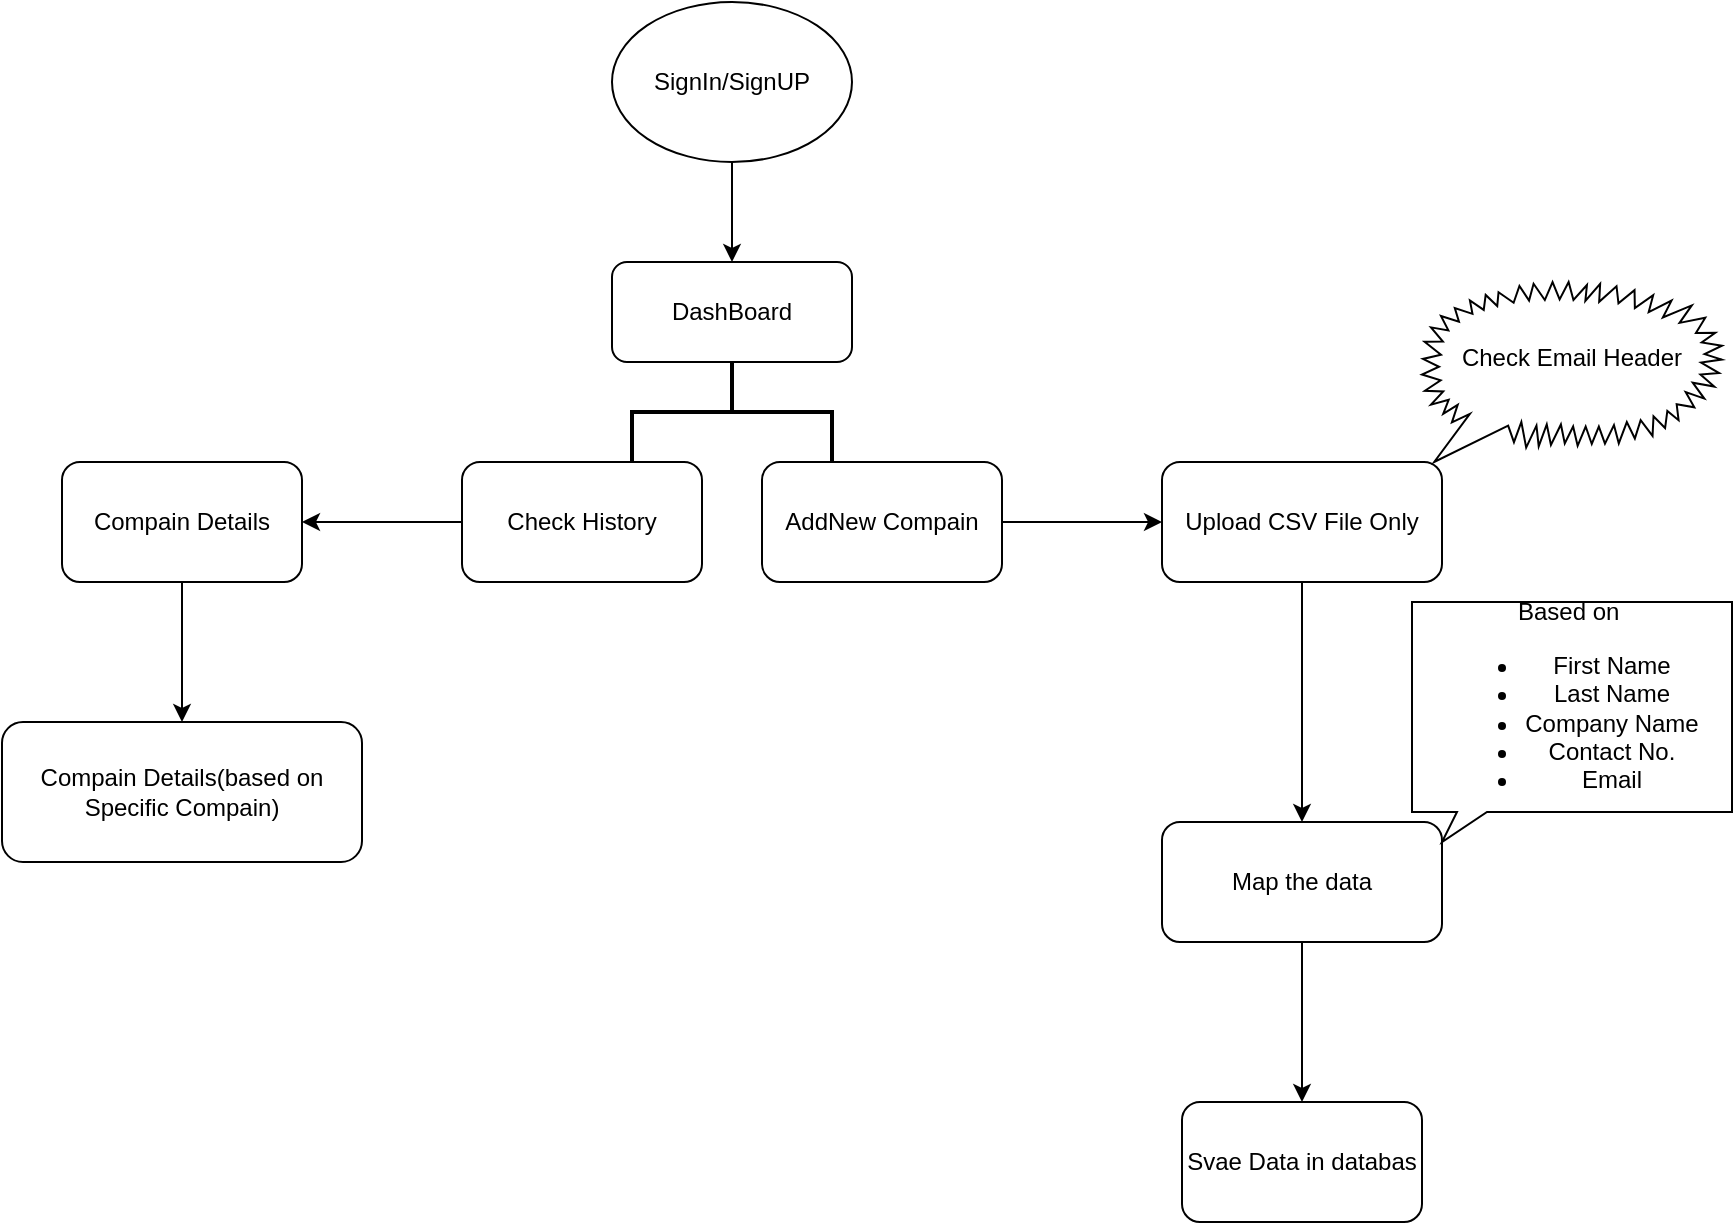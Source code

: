 <mxfile version="25.0.3">
  <diagram name="Page-1" id="yAvOY6v_R_DVjkY3Rf0n">
    <mxGraphModel dx="1467" dy="1887" grid="1" gridSize="10" guides="1" tooltips="1" connect="1" arrows="1" fold="1" page="1" pageScale="1" pageWidth="850" pageHeight="1100" math="0" shadow="0">
      <root>
        <mxCell id="0" />
        <mxCell id="1" parent="0" />
        <mxCell id="ksr5oNeSZPBKfkLmr4XX-3" value="" style="edgeStyle=orthogonalEdgeStyle;rounded=0;orthogonalLoop=1;jettySize=auto;html=1;" edge="1" parent="1" source="ksr5oNeSZPBKfkLmr4XX-1" target="ksr5oNeSZPBKfkLmr4XX-2">
          <mxGeometry relative="1" as="geometry" />
        </mxCell>
        <mxCell id="ksr5oNeSZPBKfkLmr4XX-1" value="SignIn/SignUP" style="ellipse;whiteSpace=wrap;html=1;" vertex="1" parent="1">
          <mxGeometry x="365" y="-1060" width="120" height="80" as="geometry" />
        </mxCell>
        <mxCell id="ksr5oNeSZPBKfkLmr4XX-2" value="DashBoard" style="rounded=1;whiteSpace=wrap;html=1;" vertex="1" parent="1">
          <mxGeometry x="365" y="-930" width="120" height="50" as="geometry" />
        </mxCell>
        <mxCell id="ksr5oNeSZPBKfkLmr4XX-33" value="" style="edgeStyle=orthogonalEdgeStyle;rounded=0;orthogonalLoop=1;jettySize=auto;html=1;" edge="1" parent="1" source="ksr5oNeSZPBKfkLmr4XX-10" target="ksr5oNeSZPBKfkLmr4XX-32">
          <mxGeometry relative="1" as="geometry" />
        </mxCell>
        <mxCell id="ksr5oNeSZPBKfkLmr4XX-10" value="AddNew Compain" style="whiteSpace=wrap;html=1;rounded=1;" vertex="1" parent="1">
          <mxGeometry x="440" y="-830" width="120" height="60" as="geometry" />
        </mxCell>
        <mxCell id="ksr5oNeSZPBKfkLmr4XX-29" value="" style="edgeStyle=orthogonalEdgeStyle;rounded=0;orthogonalLoop=1;jettySize=auto;html=1;" edge="1" parent="1" source="ksr5oNeSZPBKfkLmr4XX-14" target="ksr5oNeSZPBKfkLmr4XX-28">
          <mxGeometry relative="1" as="geometry" />
        </mxCell>
        <mxCell id="ksr5oNeSZPBKfkLmr4XX-14" value="Check History" style="rounded=1;whiteSpace=wrap;html=1;" vertex="1" parent="1">
          <mxGeometry x="290" y="-830" width="120" height="60" as="geometry" />
        </mxCell>
        <mxCell id="ksr5oNeSZPBKfkLmr4XX-23" value="" style="strokeWidth=2;html=1;shape=mxgraph.flowchart.annotation_2;align=left;labelPosition=right;pointerEvents=1;direction=south;" vertex="1" parent="1">
          <mxGeometry x="375" y="-880" width="100" height="50" as="geometry" />
        </mxCell>
        <mxCell id="ksr5oNeSZPBKfkLmr4XX-31" value="" style="edgeStyle=orthogonalEdgeStyle;rounded=0;orthogonalLoop=1;jettySize=auto;html=1;" edge="1" parent="1" source="ksr5oNeSZPBKfkLmr4XX-28" target="ksr5oNeSZPBKfkLmr4XX-30">
          <mxGeometry relative="1" as="geometry" />
        </mxCell>
        <mxCell id="ksr5oNeSZPBKfkLmr4XX-28" value="Compain Details" style="whiteSpace=wrap;html=1;rounded=1;" vertex="1" parent="1">
          <mxGeometry x="90" y="-830" width="120" height="60" as="geometry" />
        </mxCell>
        <mxCell id="ksr5oNeSZPBKfkLmr4XX-30" value="Compain Details(based on Specific Compain)" style="whiteSpace=wrap;html=1;rounded=1;" vertex="1" parent="1">
          <mxGeometry x="60" y="-700" width="180" height="70" as="geometry" />
        </mxCell>
        <mxCell id="ksr5oNeSZPBKfkLmr4XX-35" value="" style="edgeStyle=orthogonalEdgeStyle;rounded=0;orthogonalLoop=1;jettySize=auto;html=1;" edge="1" parent="1" source="ksr5oNeSZPBKfkLmr4XX-32" target="ksr5oNeSZPBKfkLmr4XX-34">
          <mxGeometry relative="1" as="geometry" />
        </mxCell>
        <mxCell id="ksr5oNeSZPBKfkLmr4XX-32" value="Upload CSV File Only" style="whiteSpace=wrap;html=1;rounded=1;" vertex="1" parent="1">
          <mxGeometry x="640" y="-830" width="140" height="60" as="geometry" />
        </mxCell>
        <mxCell id="ksr5oNeSZPBKfkLmr4XX-69" value="" style="edgeStyle=orthogonalEdgeStyle;rounded=0;orthogonalLoop=1;jettySize=auto;html=1;" edge="1" parent="1" source="ksr5oNeSZPBKfkLmr4XX-34" target="ksr5oNeSZPBKfkLmr4XX-68">
          <mxGeometry relative="1" as="geometry" />
        </mxCell>
        <mxCell id="ksr5oNeSZPBKfkLmr4XX-34" value="Map the data" style="whiteSpace=wrap;html=1;rounded=1;" vertex="1" parent="1">
          <mxGeometry x="640" y="-650" width="140" height="60" as="geometry" />
        </mxCell>
        <mxCell id="ksr5oNeSZPBKfkLmr4XX-36" value="Check Email Header&lt;div&gt;&lt;br&gt;&lt;/div&gt;" style="whiteSpace=wrap;html=1;shape=mxgraph.basic.loud_callout" vertex="1" parent="1">
          <mxGeometry x="770" y="-920" width="150" height="90" as="geometry" />
        </mxCell>
        <mxCell id="ksr5oNeSZPBKfkLmr4XX-37" value="Based on&amp;nbsp;&lt;br&gt;&lt;ul&gt;&lt;li&gt;First Name&lt;br&gt;&lt;/li&gt;&lt;li&gt;Last Name&lt;/li&gt;&lt;li&gt;Company Name&lt;/li&gt;&lt;li&gt;Contact No.&lt;/li&gt;&lt;li&gt;Email&lt;/li&gt;&lt;/ul&gt;" style="whiteSpace=wrap;html=1;shape=mxgraph.basic.rectCallout;dx=30;dy=15;boundedLbl=1;" vertex="1" parent="1">
          <mxGeometry x="765" y="-760" width="160" height="120" as="geometry" />
        </mxCell>
        <mxCell id="ksr5oNeSZPBKfkLmr4XX-68" value="Svae Data in databas" style="whiteSpace=wrap;html=1;rounded=1;" vertex="1" parent="1">
          <mxGeometry x="650" y="-510" width="120" height="60" as="geometry" />
        </mxCell>
      </root>
    </mxGraphModel>
  </diagram>
</mxfile>
